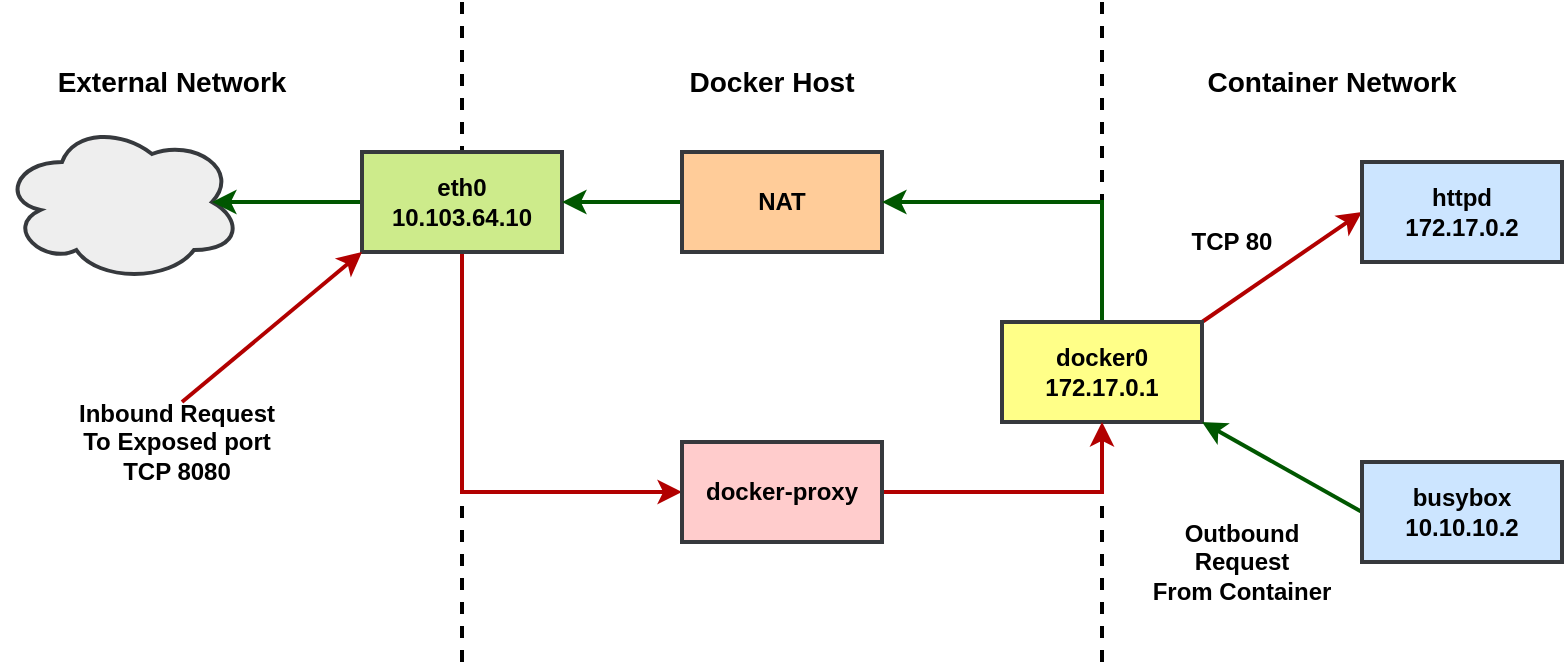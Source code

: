<mxfile version="15.0.6" type="github">
  <diagram id="WOc8-0ZmtCyFVTAdaP82" name="Page-1">
    <mxGraphModel dx="1038" dy="491" grid="1" gridSize="10" guides="1" tooltips="1" connect="1" arrows="1" fold="1" page="1" pageScale="1" pageWidth="827" pageHeight="1169" math="0" shadow="0">
      <root>
        <mxCell id="0" />
        <mxCell id="1" parent="0" />
        <mxCell id="oB6KeCiJw_ydNk8i-R4C-1" value="" style="ellipse;shape=cloud;whiteSpace=wrap;html=1;strokeWidth=2;fillColor=#eeeeee;strokeColor=#36393d;" parent="1" vertex="1">
          <mxGeometry x="10" y="70" width="120" height="80" as="geometry" />
        </mxCell>
        <mxCell id="oB6KeCiJw_ydNk8i-R4C-2" value="" style="endArrow=none;dashed=1;html=1;strokeWidth=2;" parent="1" edge="1">
          <mxGeometry width="50" height="50" relative="1" as="geometry">
            <mxPoint x="240" y="340" as="sourcePoint" />
            <mxPoint x="240" y="10" as="targetPoint" />
          </mxGeometry>
        </mxCell>
        <mxCell id="oB6KeCiJw_ydNk8i-R4C-3" style="edgeStyle=orthogonalEdgeStyle;rounded=0;orthogonalLoop=1;jettySize=auto;html=1;exitX=0;exitY=0.5;exitDx=0;exitDy=0;entryX=0.875;entryY=0.5;entryDx=0;entryDy=0;entryPerimeter=0;strokeWidth=2;fillColor=#008a00;strokeColor=#005700;" parent="1" source="oB6KeCiJw_ydNk8i-R4C-4" target="oB6KeCiJw_ydNk8i-R4C-1" edge="1">
          <mxGeometry relative="1" as="geometry" />
        </mxCell>
        <mxCell id="oB6KeCiJw_ydNk8i-R4C-19" style="edgeStyle=orthogonalEdgeStyle;rounded=0;orthogonalLoop=1;jettySize=auto;html=1;exitX=0.5;exitY=1;exitDx=0;exitDy=0;entryX=0;entryY=0.5;entryDx=0;entryDy=0;strokeWidth=2;fillColor=#e51400;strokeColor=#B20000;" parent="1" source="oB6KeCiJw_ydNk8i-R4C-4" target="oB6KeCiJw_ydNk8i-R4C-18" edge="1">
          <mxGeometry relative="1" as="geometry" />
        </mxCell>
        <mxCell id="oB6KeCiJw_ydNk8i-R4C-4" value="&lt;b&gt;eth0&lt;br&gt;10.103.64.10&lt;/b&gt;" style="rounded=0;whiteSpace=wrap;html=1;strokeWidth=2;fillColor=#cdeb8b;strokeColor=#36393d;" parent="1" vertex="1">
          <mxGeometry x="190" y="85" width="100" height="50" as="geometry" />
        </mxCell>
        <mxCell id="oB6KeCiJw_ydNk8i-R4C-5" style="edgeStyle=orthogonalEdgeStyle;rounded=0;orthogonalLoop=1;jettySize=auto;html=1;exitX=0;exitY=0.5;exitDx=0;exitDy=0;entryX=1;entryY=0.5;entryDx=0;entryDy=0;strokeWidth=2;fillColor=#008a00;strokeColor=#005700;" parent="1" source="oB6KeCiJw_ydNk8i-R4C-6" target="oB6KeCiJw_ydNk8i-R4C-4" edge="1">
          <mxGeometry relative="1" as="geometry" />
        </mxCell>
        <mxCell id="oB6KeCiJw_ydNk8i-R4C-6" value="&lt;b&gt;NAT&lt;/b&gt;" style="rounded=0;whiteSpace=wrap;html=1;strokeWidth=2;fillColor=#ffcc99;strokeColor=#36393d;" parent="1" vertex="1">
          <mxGeometry x="350" y="85" width="100" height="50" as="geometry" />
        </mxCell>
        <mxCell id="oB6KeCiJw_ydNk8i-R4C-7" value="" style="endArrow=none;dashed=1;html=1;strokeWidth=2;" parent="1" edge="1">
          <mxGeometry width="50" height="50" relative="1" as="geometry">
            <mxPoint x="560" y="340" as="sourcePoint" />
            <mxPoint x="560" y="10" as="targetPoint" />
          </mxGeometry>
        </mxCell>
        <mxCell id="oB6KeCiJw_ydNk8i-R4C-8" style="edgeStyle=orthogonalEdgeStyle;rounded=0;orthogonalLoop=1;jettySize=auto;html=1;exitX=0.5;exitY=0;exitDx=0;exitDy=0;entryX=1;entryY=0.5;entryDx=0;entryDy=0;strokeWidth=2;fillColor=#008a00;strokeColor=#005700;" parent="1" source="oB6KeCiJw_ydNk8i-R4C-9" target="oB6KeCiJw_ydNk8i-R4C-6" edge="1">
          <mxGeometry relative="1" as="geometry" />
        </mxCell>
        <mxCell id="oB6KeCiJw_ydNk8i-R4C-23" style="rounded=0;orthogonalLoop=1;jettySize=auto;html=1;exitX=1;exitY=0;exitDx=0;exitDy=0;entryX=0;entryY=0.5;entryDx=0;entryDy=0;strokeWidth=2;fillColor=#e51400;strokeColor=#B20000;" parent="1" source="oB6KeCiJw_ydNk8i-R4C-9" target="oB6KeCiJw_ydNk8i-R4C-21" edge="1">
          <mxGeometry relative="1" as="geometry" />
        </mxCell>
        <mxCell id="oB6KeCiJw_ydNk8i-R4C-9" value="&lt;b&gt;docker0&lt;br&gt;172.17.0.1&lt;/b&gt;" style="rounded=0;whiteSpace=wrap;html=1;strokeWidth=2;fillColor=#ffff88;strokeColor=#36393d;" parent="1" vertex="1">
          <mxGeometry x="510" y="170" width="100" height="50" as="geometry" />
        </mxCell>
        <mxCell id="oB6KeCiJw_ydNk8i-R4C-10" style="rounded=0;orthogonalLoop=1;jettySize=auto;html=1;exitX=0;exitY=0.5;exitDx=0;exitDy=0;entryX=1;entryY=1;entryDx=0;entryDy=0;strokeWidth=2;fillColor=#008a00;strokeColor=#005700;" parent="1" source="oB6KeCiJw_ydNk8i-R4C-11" target="oB6KeCiJw_ydNk8i-R4C-9" edge="1">
          <mxGeometry relative="1" as="geometry" />
        </mxCell>
        <mxCell id="oB6KeCiJw_ydNk8i-R4C-11" value="&lt;b&gt;busybox&lt;br&gt;10.10.10.2&lt;/b&gt;" style="rounded=0;whiteSpace=wrap;html=1;strokeWidth=2;fillColor=#cce5ff;strokeColor=#36393d;" parent="1" vertex="1">
          <mxGeometry x="690" y="240" width="100" height="50" as="geometry" />
        </mxCell>
        <mxCell id="oB6KeCiJw_ydNk8i-R4C-12" value="&lt;b&gt;Outbound&lt;br&gt;Request&lt;br&gt;From Container&lt;/b&gt;" style="text;html=1;strokeColor=none;fillColor=none;align=center;verticalAlign=middle;whiteSpace=wrap;rounded=0;" parent="1" vertex="1">
          <mxGeometry x="580" y="280" width="100" height="20" as="geometry" />
        </mxCell>
        <mxCell id="oB6KeCiJw_ydNk8i-R4C-13" value="&lt;b&gt;&lt;font style=&quot;font-size: 14px&quot;&gt;Docker Host&lt;/font&gt;&lt;/b&gt;" style="text;html=1;strokeColor=none;fillColor=none;align=center;verticalAlign=middle;whiteSpace=wrap;rounded=0;" parent="1" vertex="1">
          <mxGeometry x="350" y="40" width="90" height="20" as="geometry" />
        </mxCell>
        <mxCell id="oB6KeCiJw_ydNk8i-R4C-14" value="&lt;b&gt;&lt;font style=&quot;font-size: 14px&quot;&gt;Container Network&lt;/font&gt;&lt;/b&gt;" style="text;html=1;strokeColor=none;fillColor=none;align=center;verticalAlign=middle;whiteSpace=wrap;rounded=0;" parent="1" vertex="1">
          <mxGeometry x="600" y="40" width="150" height="20" as="geometry" />
        </mxCell>
        <mxCell id="oB6KeCiJw_ydNk8i-R4C-15" value="&lt;b&gt;&lt;font style=&quot;font-size: 14px&quot;&gt;External Network&lt;/font&gt;&lt;/b&gt;" style="text;html=1;strokeColor=none;fillColor=none;align=center;verticalAlign=middle;whiteSpace=wrap;rounded=0;" parent="1" vertex="1">
          <mxGeometry x="30" y="40" width="130" height="20" as="geometry" />
        </mxCell>
        <mxCell id="oB6KeCiJw_ydNk8i-R4C-17" style="rounded=0;orthogonalLoop=1;jettySize=auto;html=1;entryX=0;entryY=1;entryDx=0;entryDy=0;strokeWidth=2;fillColor=#e51400;strokeColor=#B20000;" parent="1" target="oB6KeCiJw_ydNk8i-R4C-4" edge="1">
          <mxGeometry relative="1" as="geometry">
            <mxPoint x="100" y="210" as="sourcePoint" />
          </mxGeometry>
        </mxCell>
        <mxCell id="oB6KeCiJw_ydNk8i-R4C-16" value="&lt;b&gt;Inbound Request&lt;br&gt;To Exposed port &lt;br&gt;TCP 8080&lt;/b&gt;" style="text;html=1;strokeColor=none;fillColor=none;align=center;verticalAlign=middle;whiteSpace=wrap;rounded=0;" parent="1" vertex="1">
          <mxGeometry x="30" y="220" width="135" height="20" as="geometry" />
        </mxCell>
        <mxCell id="oB6KeCiJw_ydNk8i-R4C-20" style="edgeStyle=orthogonalEdgeStyle;rounded=0;orthogonalLoop=1;jettySize=auto;html=1;exitX=1;exitY=0.5;exitDx=0;exitDy=0;entryX=0.5;entryY=1;entryDx=0;entryDy=0;strokeWidth=2;fillColor=#e51400;strokeColor=#B20000;" parent="1" source="oB6KeCiJw_ydNk8i-R4C-18" target="oB6KeCiJw_ydNk8i-R4C-9" edge="1">
          <mxGeometry relative="1" as="geometry" />
        </mxCell>
        <mxCell id="oB6KeCiJw_ydNk8i-R4C-18" value="&lt;b&gt;docker-proxy&lt;/b&gt;" style="rounded=0;whiteSpace=wrap;html=1;strokeWidth=2;fillColor=#ffcccc;strokeColor=#36393d;" parent="1" vertex="1">
          <mxGeometry x="350" y="230" width="100" height="50" as="geometry" />
        </mxCell>
        <mxCell id="oB6KeCiJw_ydNk8i-R4C-21" value="&lt;b&gt;httpd&lt;br&gt;172.17.0.2&lt;/b&gt;" style="rounded=0;whiteSpace=wrap;html=1;strokeWidth=2;fillColor=#cce5ff;strokeColor=#36393d;" parent="1" vertex="1">
          <mxGeometry x="690" y="90" width="100" height="50" as="geometry" />
        </mxCell>
        <mxCell id="oB6KeCiJw_ydNk8i-R4C-24" value="&lt;b&gt;TCP 80&lt;/b&gt;" style="text;html=1;strokeColor=none;fillColor=none;align=center;verticalAlign=middle;whiteSpace=wrap;rounded=0;" parent="1" vertex="1">
          <mxGeometry x="600" y="120" width="50" height="20" as="geometry" />
        </mxCell>
      </root>
    </mxGraphModel>
  </diagram>
</mxfile>
